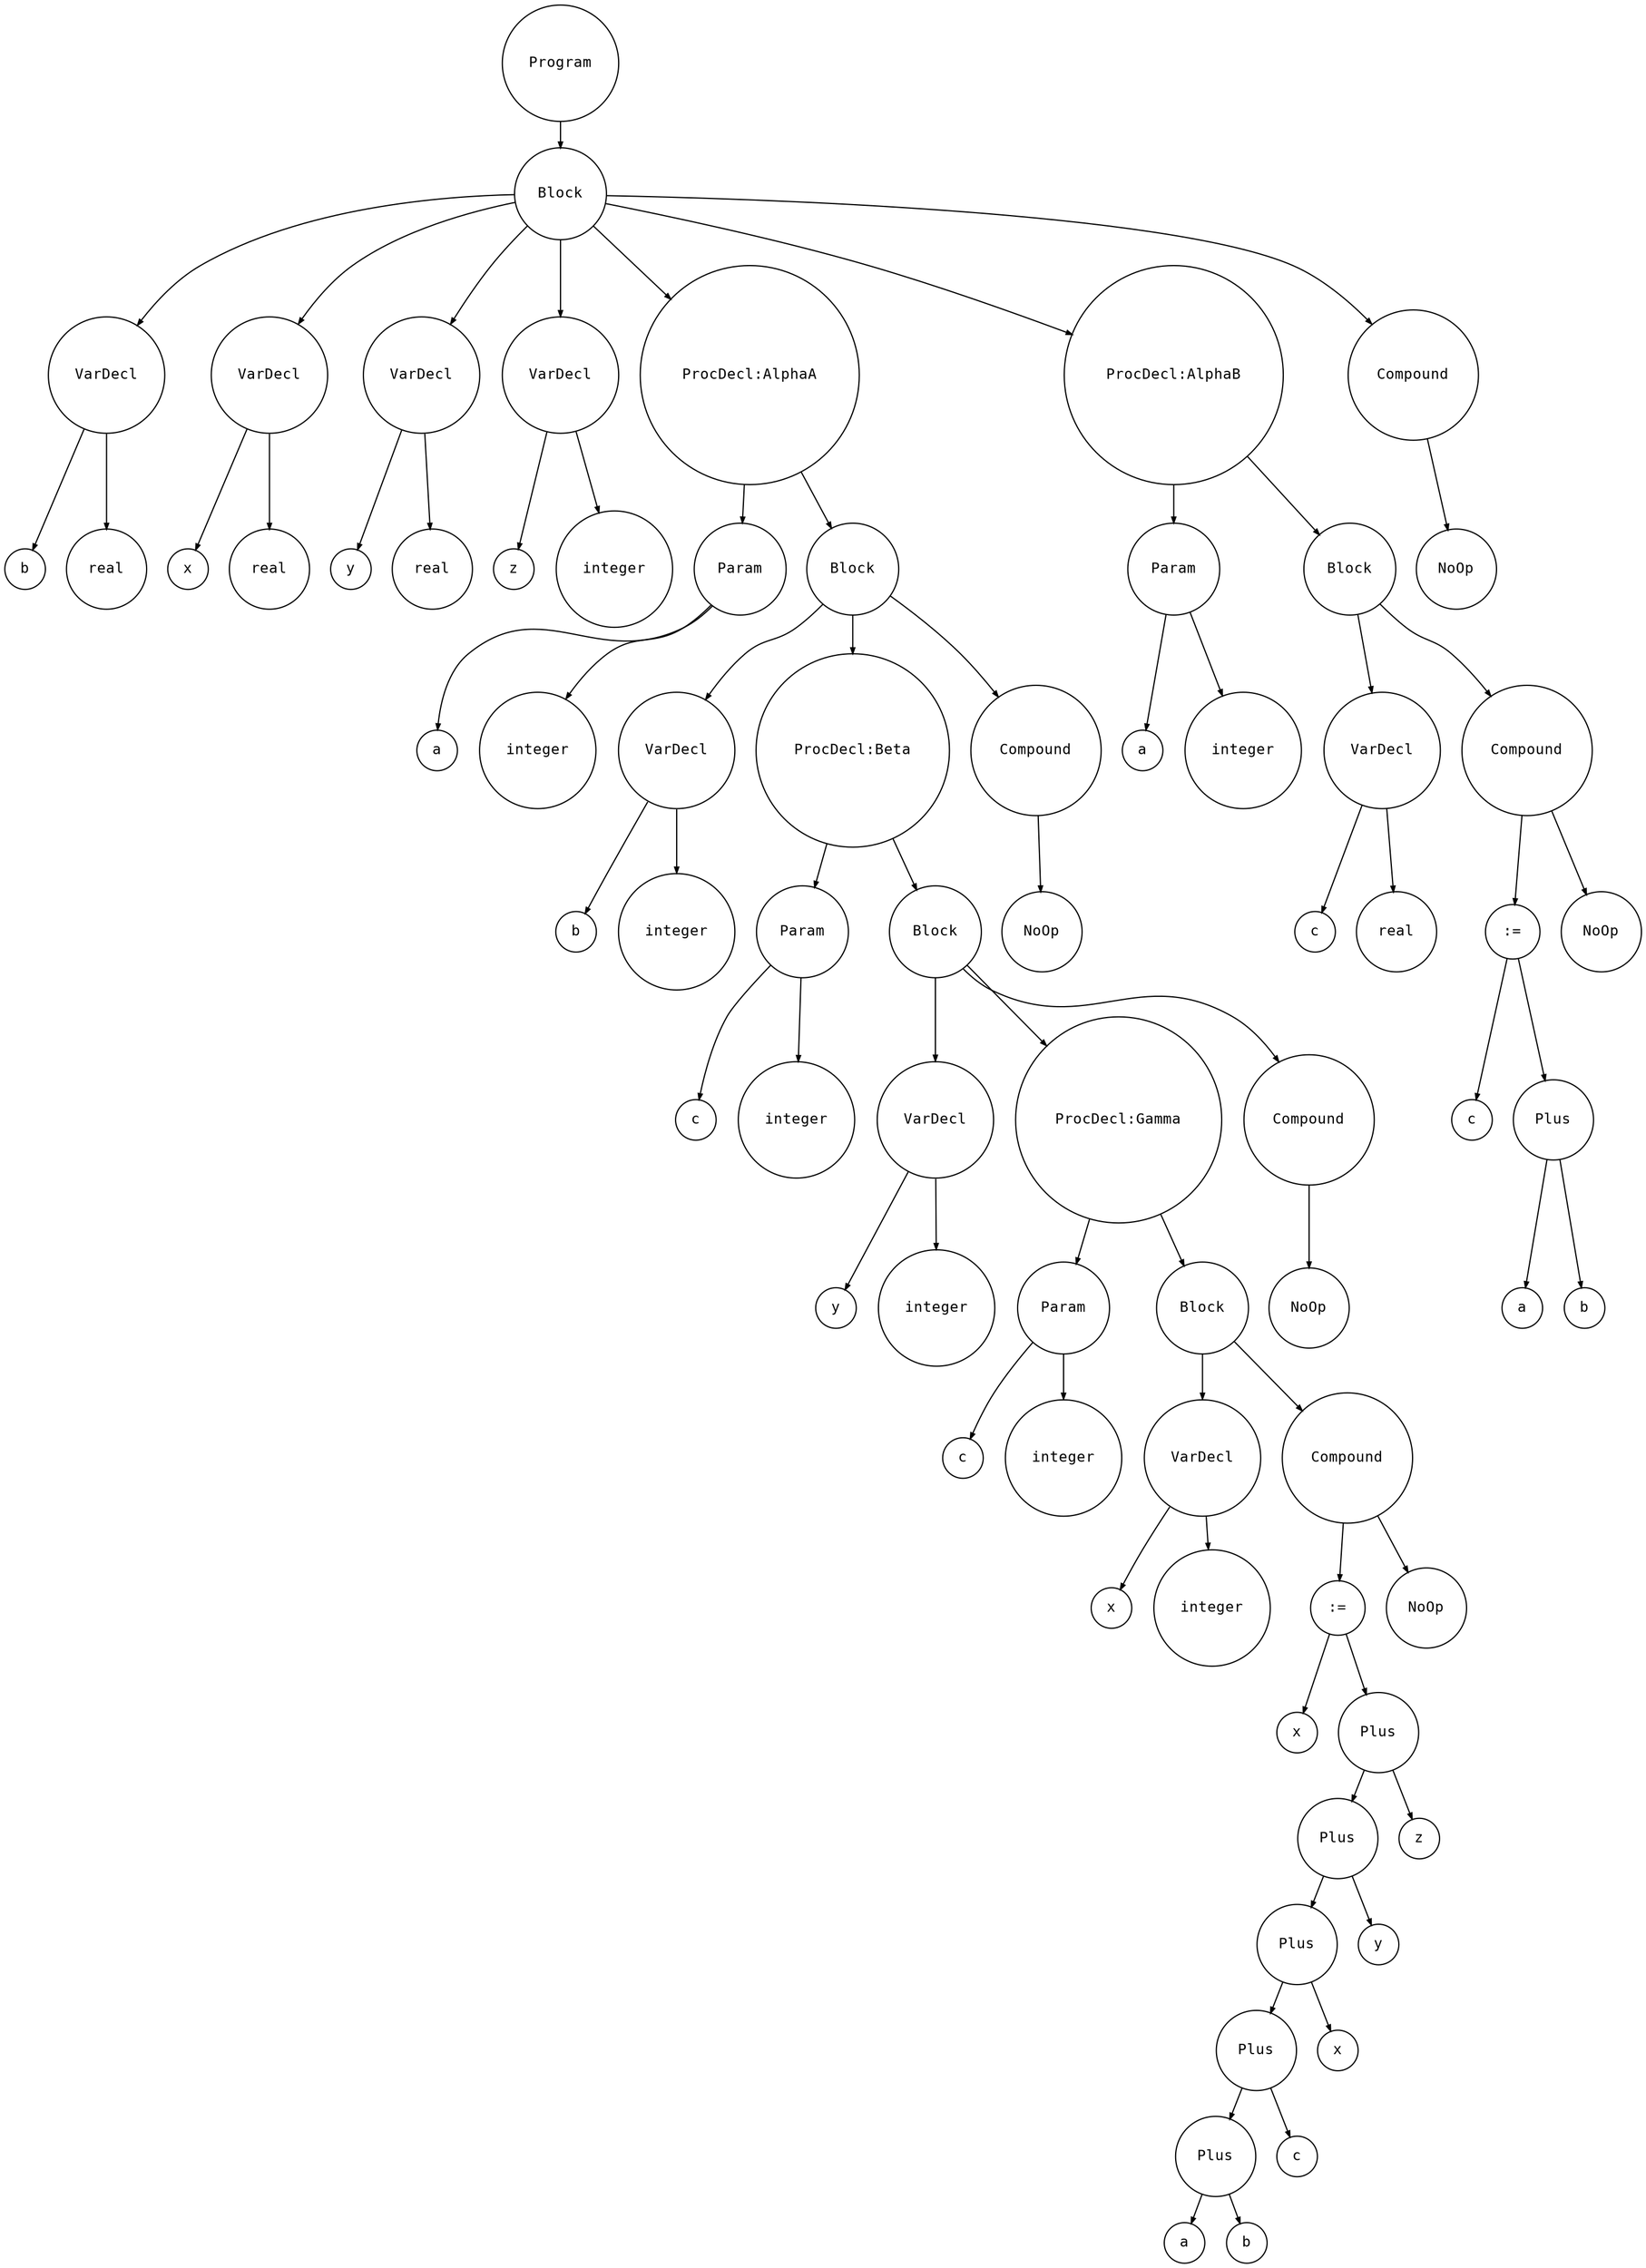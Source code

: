 digraph astgraph {
    node [shape=circle, fontsize=12, fontname="Courier", height=.1];
    ranksep=.3;
    edge [arrowsize=.5]

    node1 [label="Program"]
    node2 [label="Block"]
    node3 [label="VarDecl"]
    node4 [label="b"]
    node3 -> node4
    node5 [label="real"]
    node3 -> node5
    node6 [label="VarDecl"]
    node7 [label="x"]
    node6 -> node7
    node8 [label="real"]
    node6 -> node8
    node9 [label="VarDecl"]
    node10 [label="y"]
    node9 -> node10
    node11 [label="real"]
    node9 -> node11
    node12 [label="VarDecl"]
    node13 [label="z"]
    node12 -> node13
    node14 [label="integer"]
    node12 -> node14
    node15 [label="ProcDecl:AlphaA"]
    node16 [label="Param"]
    node17 [label="a"]
    node16 -> node17
    node18 [label="integer"]
    node16 -> node18
    node15 -> node16
    node19 [label="Block"]
    node20 [label="VarDecl"]
    node21 [label="b"]
    node20 -> node21
    node22 [label="integer"]
    node20 -> node22
    node23 [label="ProcDecl:Beta"]
    node24 [label="Param"]
    node25 [label="c"]
    node24 -> node25
    node26 [label="integer"]
    node24 -> node26
    node23 -> node24
    node27 [label="Block"]
    node28 [label="VarDecl"]
    node29 [label="y"]
    node28 -> node29
    node30 [label="integer"]
    node28 -> node30
    node31 [label="ProcDecl:Gamma"]
    node32 [label="Param"]
    node33 [label="c"]
    node32 -> node33
    node34 [label="integer"]
    node32 -> node34
    node31 -> node32
    node35 [label="Block"]
    node36 [label="VarDecl"]
    node37 [label="x"]
    node36 -> node37
    node38 [label="integer"]
    node36 -> node38
    node39 [label="Compound"]
    node40 [label=":="]
    node41 [label="x"]
    node40 -> node41
    node42 [label=Plus]
    node43 [label=Plus]
    node44 [label=Plus]
    node45 [label=Plus]
    node46 [label=Plus]
    node47 [label="a"]
    node46 -> node47
    node48 [label="b"]
    node46 -> node48
    node45 -> node46
    node49 [label="c"]
    node45 -> node49
    node44 -> node45
    node50 [label="x"]
    node44 -> node50
    node43 -> node44
    node51 [label="y"]
    node43 -> node51
    node42 -> node43
    node52 [label="z"]
    node42 -> node52
    node40 -> node42
    node39 -> node40
    node53 [label="NoOp"]
    node39 -> node53
    node35 -> node36
    node35 -> node39
    node31 -> node35
    node54 [label="Compound"]
    node55 [label="NoOp"]
    node54 -> node55
    node27 -> node28
    node27 -> node31
    node27 -> node54
    node23 -> node27
    node56 [label="Compound"]
    node57 [label="NoOp"]
    node56 -> node57
    node19 -> node20
    node19 -> node23
    node19 -> node56
    node15 -> node19
    node58 [label="ProcDecl:AlphaB"]
    node59 [label="Param"]
    node60 [label="a"]
    node59 -> node60
    node61 [label="integer"]
    node59 -> node61
    node58 -> node59
    node62 [label="Block"]
    node63 [label="VarDecl"]
    node64 [label="c"]
    node63 -> node64
    node65 [label="real"]
    node63 -> node65
    node66 [label="Compound"]
    node67 [label=":="]
    node68 [label="c"]
    node67 -> node68
    node69 [label=Plus]
    node70 [label="a"]
    node69 -> node70
    node71 [label="b"]
    node69 -> node71
    node67 -> node69
    node66 -> node67
    node72 [label="NoOp"]
    node66 -> node72
    node62 -> node63
    node62 -> node66
    node58 -> node62
    node73 [label="Compound"]
    node74 [label="NoOp"]
    node73 -> node74
    node2 -> node3
    node2 -> node6
    node2 -> node9
    node2 -> node12
    node2 -> node15
    node2 -> node58
    node2 -> node73
    node1 -> node2
}
